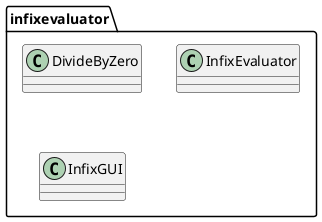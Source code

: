 @startuml
class infixevaluator.DivideByZero
class infixevaluator.InfixEvaluator
class infixevaluator.InfixGUI
@enduml
